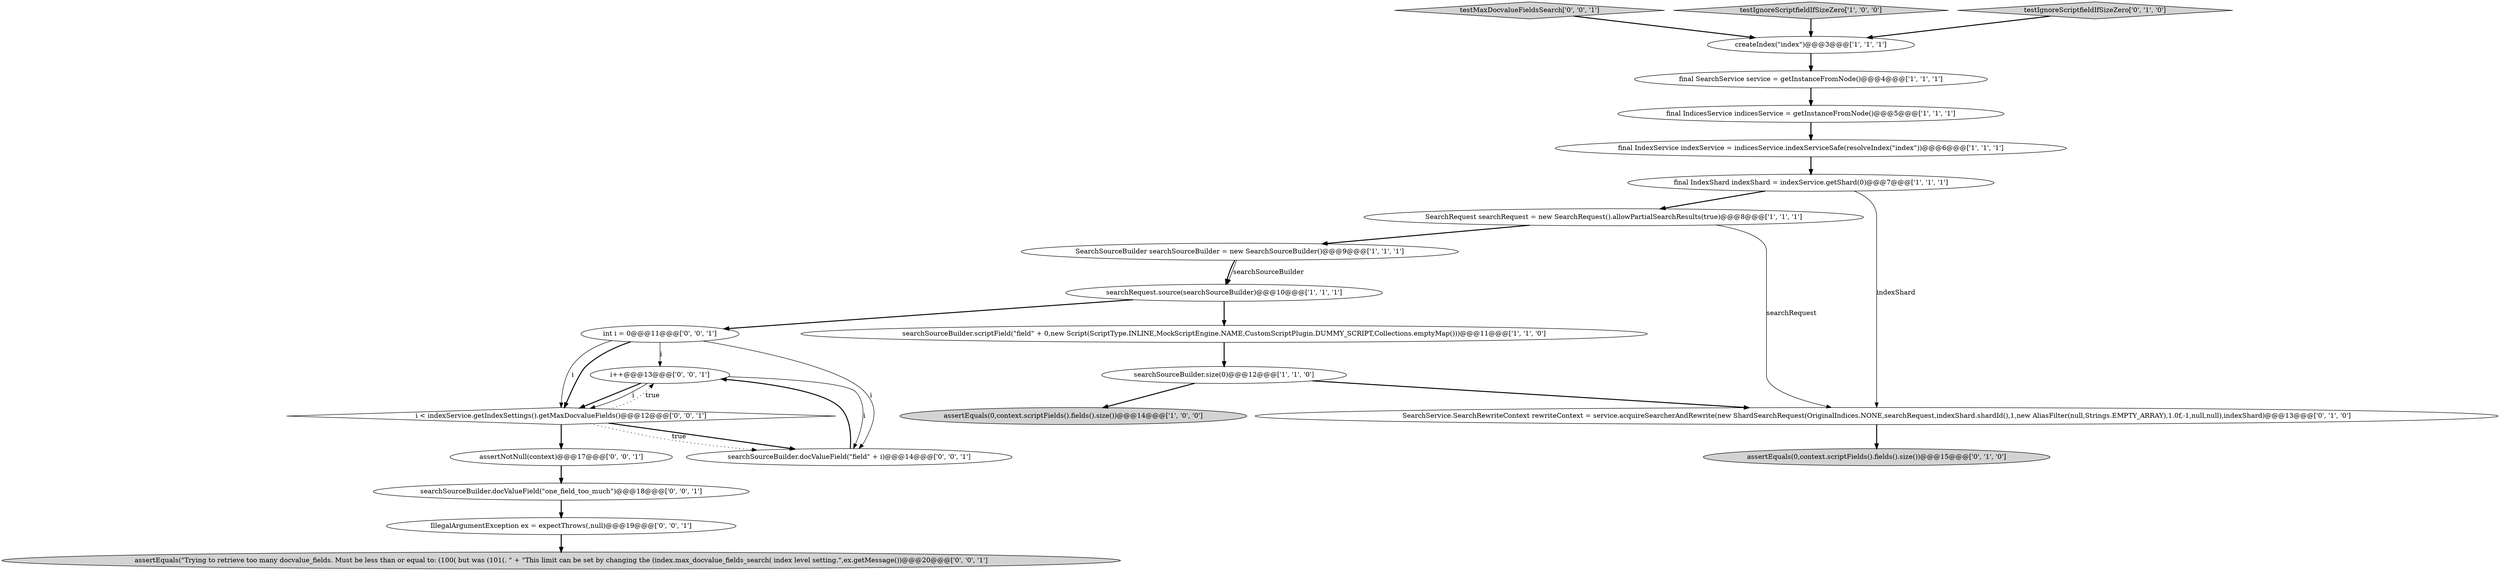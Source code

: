 digraph {
15 [style = filled, label = "i++@@@13@@@['0', '0', '1']", fillcolor = white, shape = ellipse image = "AAA0AAABBB3BBB"];
6 [style = filled, label = "final IndicesService indicesService = getInstanceFromNode()@@@5@@@['1', '1', '1']", fillcolor = white, shape = ellipse image = "AAA0AAABBB1BBB"];
13 [style = filled, label = "assertEquals(0,context.scriptFields().fields().size())@@@15@@@['0', '1', '0']", fillcolor = lightgray, shape = ellipse image = "AAA0AAABBB2BBB"];
0 [style = filled, label = "SearchSourceBuilder searchSourceBuilder = new SearchSourceBuilder()@@@9@@@['1', '1', '1']", fillcolor = white, shape = ellipse image = "AAA0AAABBB1BBB"];
3 [style = filled, label = "searchSourceBuilder.scriptField(\"field\" + 0,new Script(ScriptType.INLINE,MockScriptEngine.NAME,CustomScriptPlugin.DUMMY_SCRIPT,Collections.emptyMap()))@@@11@@@['1', '1', '0']", fillcolor = white, shape = ellipse image = "AAA0AAABBB1BBB"];
5 [style = filled, label = "SearchRequest searchRequest = new SearchRequest().allowPartialSearchResults(true)@@@8@@@['1', '1', '1']", fillcolor = white, shape = ellipse image = "AAA0AAABBB1BBB"];
2 [style = filled, label = "createIndex(\"index\")@@@3@@@['1', '1', '1']", fillcolor = white, shape = ellipse image = "AAA0AAABBB1BBB"];
17 [style = filled, label = "testMaxDocvalueFieldsSearch['0', '0', '1']", fillcolor = lightgray, shape = diamond image = "AAA0AAABBB3BBB"];
18 [style = filled, label = "searchSourceBuilder.docValueField(\"field\" + i)@@@14@@@['0', '0', '1']", fillcolor = white, shape = ellipse image = "AAA0AAABBB3BBB"];
10 [style = filled, label = "final SearchService service = getInstanceFromNode()@@@4@@@['1', '1', '1']", fillcolor = white, shape = ellipse image = "AAA0AAABBB1BBB"];
19 [style = filled, label = "assertNotNull(context)@@@17@@@['0', '0', '1']", fillcolor = white, shape = ellipse image = "AAA0AAABBB3BBB"];
21 [style = filled, label = "int i = 0@@@11@@@['0', '0', '1']", fillcolor = white, shape = ellipse image = "AAA0AAABBB3BBB"];
4 [style = filled, label = "assertEquals(0,context.scriptFields().fields().size())@@@14@@@['1', '0', '0']", fillcolor = lightgray, shape = ellipse image = "AAA0AAABBB1BBB"];
16 [style = filled, label = "i < indexService.getIndexSettings().getMaxDocvalueFields()@@@12@@@['0', '0', '1']", fillcolor = white, shape = diamond image = "AAA0AAABBB3BBB"];
23 [style = filled, label = "searchSourceBuilder.docValueField(\"one_field_too_much\")@@@18@@@['0', '0', '1']", fillcolor = white, shape = ellipse image = "AAA0AAABBB3BBB"];
7 [style = filled, label = "final IndexShard indexShard = indexService.getShard(0)@@@7@@@['1', '1', '1']", fillcolor = white, shape = ellipse image = "AAA0AAABBB1BBB"];
1 [style = filled, label = "testIgnoreScriptfieldIfSizeZero['1', '0', '0']", fillcolor = lightgray, shape = diamond image = "AAA0AAABBB1BBB"];
14 [style = filled, label = "SearchService.SearchRewriteContext rewriteContext = service.acquireSearcherAndRewrite(new ShardSearchRequest(OriginalIndices.NONE,searchRequest,indexShard.shardId(),1,new AliasFilter(null,Strings.EMPTY_ARRAY),1.0f,-1,null,null),indexShard)@@@13@@@['0', '1', '0']", fillcolor = white, shape = ellipse image = "AAA1AAABBB2BBB"];
20 [style = filled, label = "assertEquals(\"Trying to retrieve too many docvalue_fields. Must be less than or equal to: (100( but was (101(. \" + \"This limit can be set by changing the (index.max_docvalue_fields_search( index level setting.\",ex.getMessage())@@@20@@@['0', '0', '1']", fillcolor = lightgray, shape = ellipse image = "AAA0AAABBB3BBB"];
12 [style = filled, label = "testIgnoreScriptfieldIfSizeZero['0', '1', '0']", fillcolor = lightgray, shape = diamond image = "AAA0AAABBB2BBB"];
8 [style = filled, label = "searchRequest.source(searchSourceBuilder)@@@10@@@['1', '1', '1']", fillcolor = white, shape = ellipse image = "AAA0AAABBB1BBB"];
9 [style = filled, label = "final IndexService indexService = indicesService.indexServiceSafe(resolveIndex(\"index\"))@@@6@@@['1', '1', '1']", fillcolor = white, shape = ellipse image = "AAA0AAABBB1BBB"];
11 [style = filled, label = "searchSourceBuilder.size(0)@@@12@@@['1', '1', '0']", fillcolor = white, shape = ellipse image = "AAA0AAABBB1BBB"];
22 [style = filled, label = "IllegalArgumentException ex = expectThrows(,null)@@@19@@@['0', '0', '1']", fillcolor = white, shape = ellipse image = "AAA0AAABBB3BBB"];
23->22 [style = bold, label=""];
11->4 [style = bold, label=""];
3->11 [style = bold, label=""];
10->6 [style = bold, label=""];
16->18 [style = bold, label=""];
0->8 [style = solid, label="searchSourceBuilder"];
12->2 [style = bold, label=""];
21->16 [style = bold, label=""];
16->19 [style = bold, label=""];
21->16 [style = solid, label="i"];
16->18 [style = dotted, label="true"];
14->13 [style = bold, label=""];
2->10 [style = bold, label=""];
0->8 [style = bold, label=""];
22->20 [style = bold, label=""];
19->23 [style = bold, label=""];
16->15 [style = dotted, label="true"];
8->21 [style = bold, label=""];
11->14 [style = bold, label=""];
8->3 [style = bold, label=""];
9->7 [style = bold, label=""];
7->14 [style = solid, label="indexShard"];
6->9 [style = bold, label=""];
5->0 [style = bold, label=""];
15->16 [style = bold, label=""];
7->5 [style = bold, label=""];
21->15 [style = solid, label="i"];
5->14 [style = solid, label="searchRequest"];
15->18 [style = solid, label="i"];
15->16 [style = solid, label="i"];
1->2 [style = bold, label=""];
21->18 [style = solid, label="i"];
17->2 [style = bold, label=""];
18->15 [style = bold, label=""];
}
